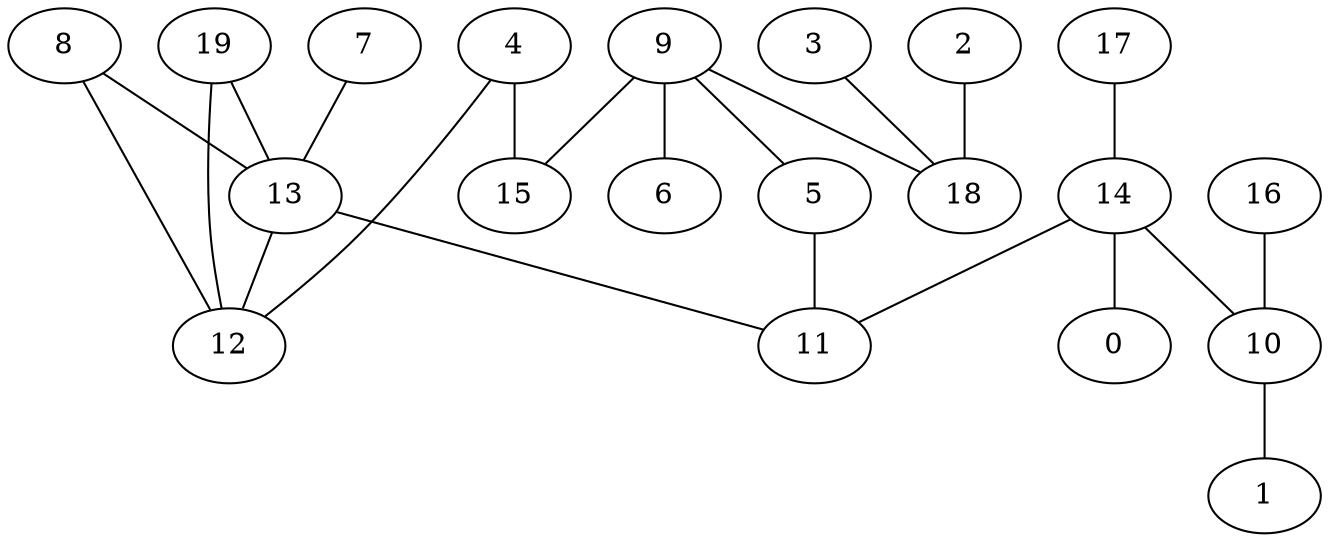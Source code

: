 digraph GG_graph {

subgraph G_graph {
edge [color = black]
"4" -> "15" [dir = none]
"19" -> "13" [dir = none]
"10" -> "1" [dir = none]
"14" -> "11" [dir = none]
"14" -> "0" [dir = none]
"14" -> "10" [dir = none]
"13" -> "12" [dir = none]
"13" -> "11" [dir = none]
"5" -> "11" [dir = none]
"9" -> "6" [dir = none]
"9" -> "15" [dir = none]
"9" -> "18" [dir = none]
"9" -> "5" [dir = none]
"7" -> "13" [dir = none]
"17" -> "14" [dir = none]
"3" -> "18" [dir = none]
"16" -> "10" [dir = none]
"8" -> "13" [dir = none]
"2" -> "18" [dir = none]
"8" -> "12" [dir = none]
"4" -> "12" [dir = none]
"19" -> "12" [dir = none]
}

}

